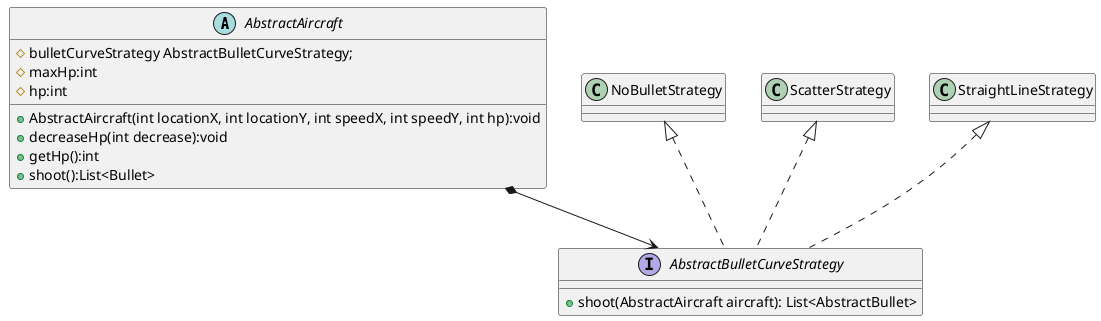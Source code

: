 @startuml
'https://plantuml.com/class-diagram

abstract class AbstractAircraft {
    # bulletCurveStrategy AbstractBulletCurveStrategy;
	# maxHp:int
    # hp:int
    + AbstractAircraft(int locationX, int locationY, int speedX, int speedY, int hp):void
    + decreaseHp(int decrease):void
    + getHp():int
    + shoot():List<Bullet>
}

AbstractAircraft *--> AbstractBulletCurveStrategy

interface AbstractBulletCurveStrategy {

     + shoot(AbstractAircraft aircraft): List<AbstractBullet>
}

NoBulletStrategy <|.. AbstractBulletCurveStrategy
ScatterStrategy <|.. AbstractBulletCurveStrategy
StraightLineStrategy <|.. AbstractBulletCurveStrategy

class NoBulletStrategy

@enduml